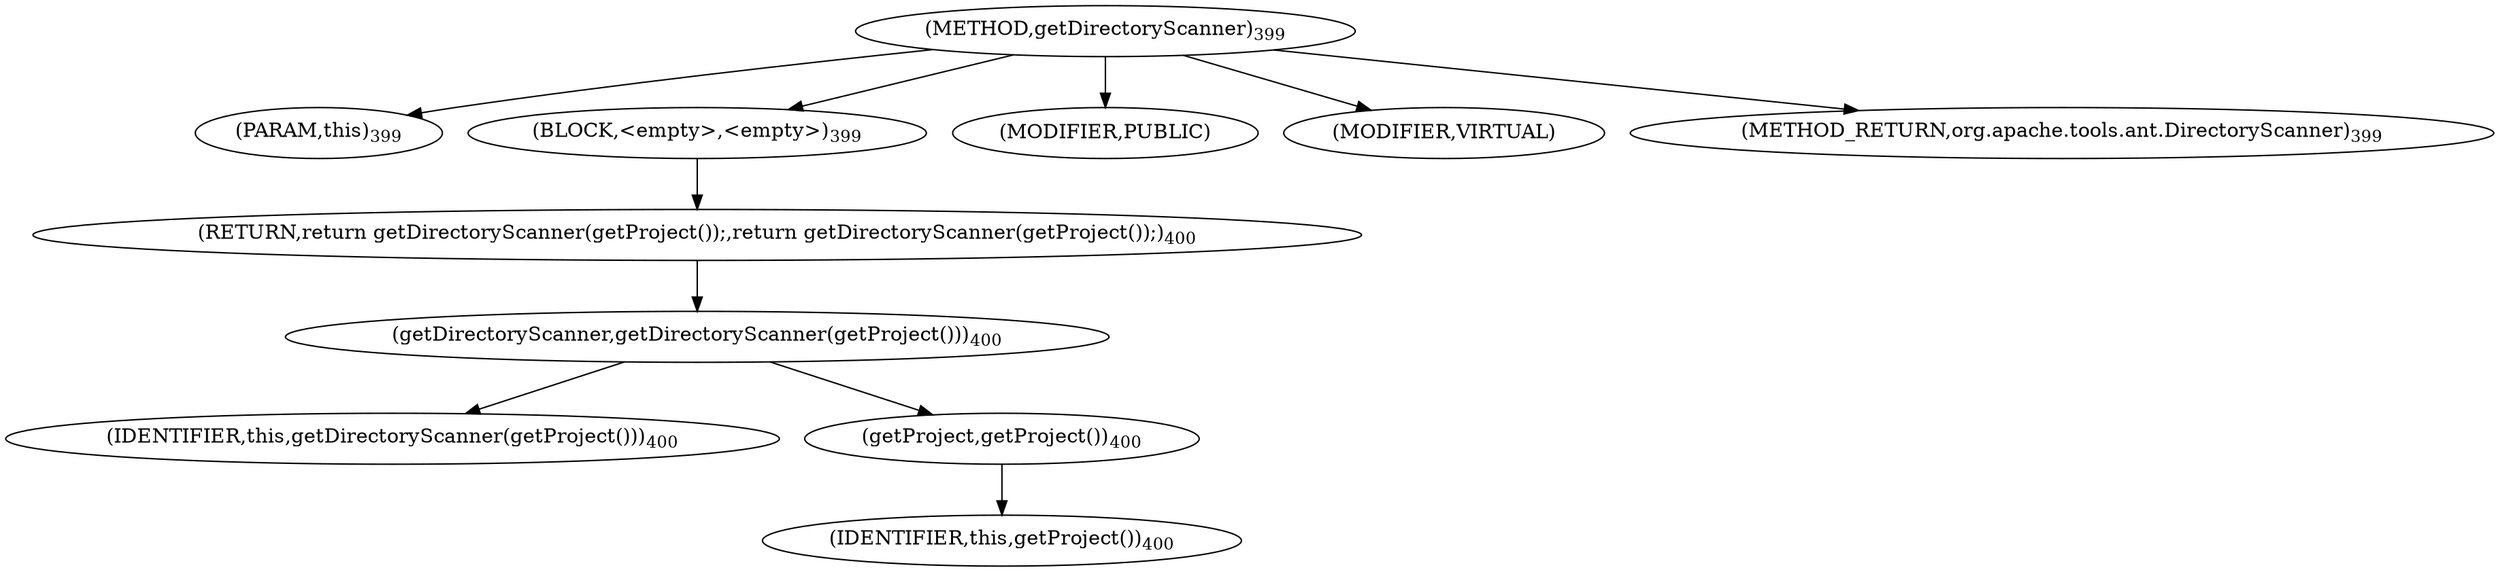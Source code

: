 digraph "getDirectoryScanner" {  
"905" [label = <(METHOD,getDirectoryScanner)<SUB>399</SUB>> ]
"94" [label = <(PARAM,this)<SUB>399</SUB>> ]
"906" [label = <(BLOCK,&lt;empty&gt;,&lt;empty&gt;)<SUB>399</SUB>> ]
"907" [label = <(RETURN,return getDirectoryScanner(getProject());,return getDirectoryScanner(getProject());)<SUB>400</SUB>> ]
"908" [label = <(getDirectoryScanner,getDirectoryScanner(getProject()))<SUB>400</SUB>> ]
"95" [label = <(IDENTIFIER,this,getDirectoryScanner(getProject()))<SUB>400</SUB>> ]
"909" [label = <(getProject,getProject())<SUB>400</SUB>> ]
"93" [label = <(IDENTIFIER,this,getProject())<SUB>400</SUB>> ]
"910" [label = <(MODIFIER,PUBLIC)> ]
"911" [label = <(MODIFIER,VIRTUAL)> ]
"912" [label = <(METHOD_RETURN,org.apache.tools.ant.DirectoryScanner)<SUB>399</SUB>> ]
  "905" -> "94" 
  "905" -> "906" 
  "905" -> "910" 
  "905" -> "911" 
  "905" -> "912" 
  "906" -> "907" 
  "907" -> "908" 
  "908" -> "95" 
  "908" -> "909" 
  "909" -> "93" 
}
